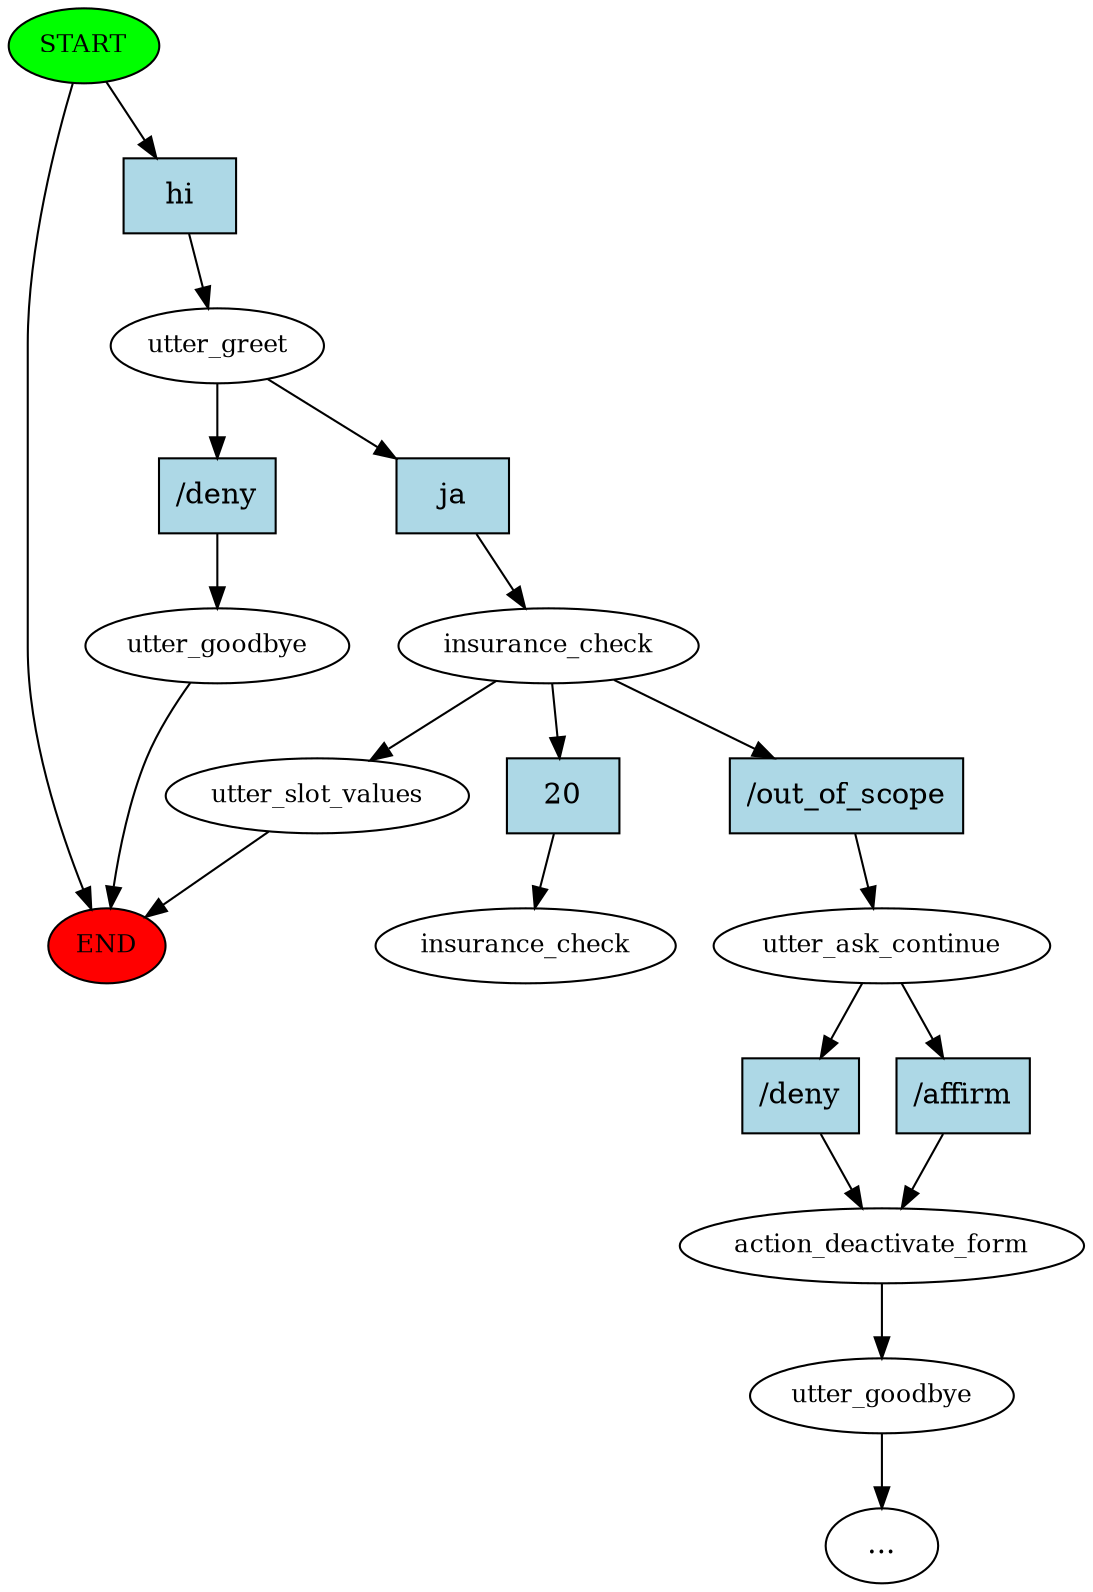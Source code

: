digraph  {
0 [class="start active", fillcolor=green, fontsize=12, label=START, style=filled];
"-1" [class=end, fillcolor=red, fontsize=12, label=END, style=filled];
1 [class=active, fontsize=12, label=utter_greet];
2 [class=active, fontsize=12, label=insurance_check];
3 [class="", fontsize=12, label=utter_slot_values];
5 [class="", fontsize=12, label=utter_goodbye];
8 [class="", fontsize=12, label=utter_ask_continue];
9 [class="", fontsize=12, label=action_deactivate_form];
10 [class="", fontsize=12, label=utter_goodbye];
"-4" [class=ellipsis, label="..."];
18 [class="dashed active", fontsize=12, label=insurance_check];
19 [class="intent active", fillcolor=lightblue, label=hi, shape=rect, style=filled];
20 [class="intent active", fillcolor=lightblue, label=ja, shape=rect, style=filled];
21 [class=intent, fillcolor=lightblue, label="/deny", shape=rect, style=filled];
22 [class=intent, fillcolor=lightblue, label="/out_of_scope", shape=rect, style=filled];
23 [class="intent active", fillcolor=lightblue, label=20, shape=rect, style=filled];
24 [class=intent, fillcolor=lightblue, label="/deny", shape=rect, style=filled];
25 [class=intent, fillcolor=lightblue, label="/affirm", shape=rect, style=filled];
0 -> "-1"  [class="", key=NONE, label=""];
0 -> 19  [class=active, key=0];
1 -> 20  [class=active, key=0];
1 -> 21  [class="", key=0];
2 -> 3  [class="", key=NONE, label=""];
2 -> 22  [class="", key=0];
2 -> 23  [class=active, key=0];
3 -> "-1"  [class="", key=NONE, label=""];
5 -> "-1"  [class="", key=NONE, label=""];
8 -> 24  [class="", key=0];
8 -> 25  [class="", key=0];
9 -> 10  [class="", key=NONE, label=""];
10 -> "-4"  [class="", key=NONE, label=""];
19 -> 1  [class=active, key=0];
20 -> 2  [class=active, key=0];
21 -> 5  [class="", key=0];
22 -> 8  [class="", key=0];
23 -> 18  [class=active, key=0];
24 -> 9  [class="", key=0];
25 -> 9  [class="", key=0];
}
